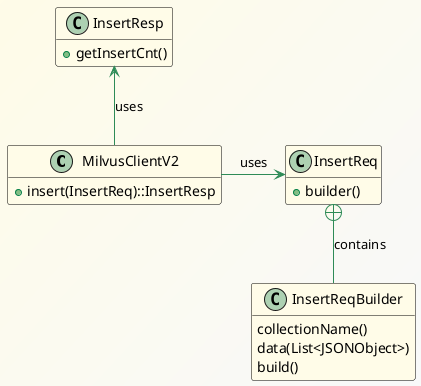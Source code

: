 @startuml
'https://plantuml.com/class-diagram
hide empty attributes
skinparam Handwritten false
skinparam ClassBorderColor black
skinparam BackgroundColor #fffce8/#f8f9fa
skinparam class {
 ArrowColor SeaGreen
 BackgroundColor #fffce8
}

class MilvusClientV2 {
   +insert(InsertReq)::InsertResp
}

class InsertReq {
   +builder()
}

class InsertResp {
   +getInsertCnt()
}

class InsertReqBuilder {
   collectionName()
   data(List<JSONObject>)
   build()
}

InsertReqBuilder -up-+ InsertReq: contains
MilvusClientV2 -right-> InsertReq: uses
MilvusClientV2 -up-> InsertResp: uses
@enduml